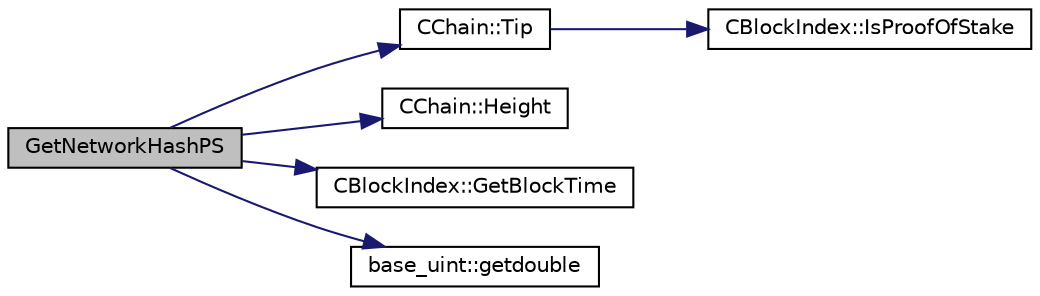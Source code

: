 digraph "GetNetworkHashPS"
{
  edge [fontname="Helvetica",fontsize="10",labelfontname="Helvetica",labelfontsize="10"];
  node [fontname="Helvetica",fontsize="10",shape=record];
  rankdir="LR";
  Node79 [label="GetNetworkHashPS",height=0.2,width=0.4,color="black", fillcolor="grey75", style="filled", fontcolor="black"];
  Node79 -> Node80 [color="midnightblue",fontsize="10",style="solid",fontname="Helvetica"];
  Node80 [label="CChain::Tip",height=0.2,width=0.4,color="black", fillcolor="white", style="filled",URL="$class_c_chain.html#a40ccefec14f8f3195c08c827af8cf412",tooltip="Returns the index entry for the tip of this chain, or NULL if none. "];
  Node80 -> Node81 [color="midnightblue",fontsize="10",style="solid",fontname="Helvetica"];
  Node81 [label="CBlockIndex::IsProofOfStake",height=0.2,width=0.4,color="black", fillcolor="white", style="filled",URL="$class_c_block_index.html#a2438a891e9d43821c0d99e1bdac56fde"];
  Node79 -> Node82 [color="midnightblue",fontsize="10",style="solid",fontname="Helvetica"];
  Node82 [label="CChain::Height",height=0.2,width=0.4,color="black", fillcolor="white", style="filled",URL="$class_c_chain.html#ad4758bc8872ce065a9579f77c3171d40",tooltip="Return the maximal height in the chain. "];
  Node79 -> Node83 [color="midnightblue",fontsize="10",style="solid",fontname="Helvetica"];
  Node83 [label="CBlockIndex::GetBlockTime",height=0.2,width=0.4,color="black", fillcolor="white", style="filled",URL="$class_c_block_index.html#a9fe0d4463c07c466f66252e8eec25f5c"];
  Node79 -> Node84 [color="midnightblue",fontsize="10",style="solid",fontname="Helvetica"];
  Node84 [label="base_uint::getdouble",height=0.2,width=0.4,color="black", fillcolor="white", style="filled",URL="$classbase__uint.html#ac989d44cd0d60e6c510722a714b817fa"];
}
